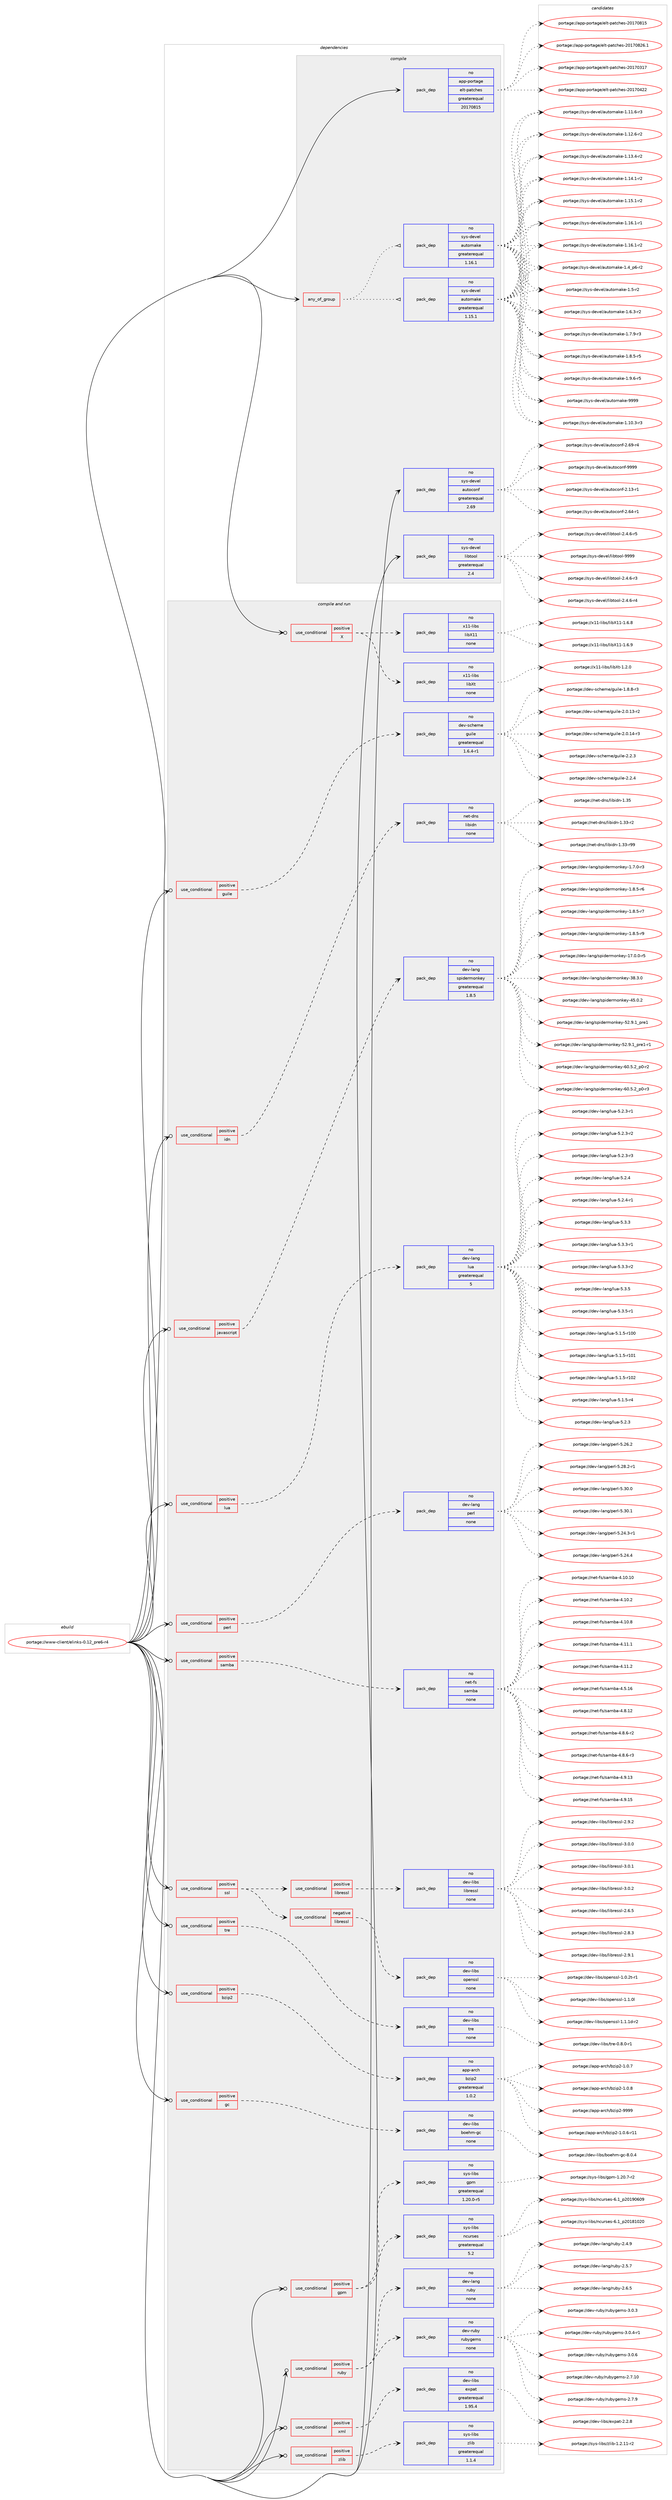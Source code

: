 digraph prolog {

# *************
# Graph options
# *************

newrank=true;
concentrate=true;
compound=true;
graph [rankdir=LR,fontname=Helvetica,fontsize=10,ranksep=1.5];#, ranksep=2.5, nodesep=0.2];
edge  [arrowhead=vee];
node  [fontname=Helvetica,fontsize=10];

# **********
# The ebuild
# **********

subgraph cluster_leftcol {
color=gray;
rank=same;
label=<<i>ebuild</i>>;
id [label="portage://www-client/elinks-0.12_pre6-r4", color=red, width=4, href="../www-client/elinks-0.12_pre6-r4.svg"];
}

# ****************
# The dependencies
# ****************

subgraph cluster_midcol {
color=gray;
label=<<i>dependencies</i>>;
subgraph cluster_compile {
fillcolor="#eeeeee";
style=filled;
label=<<i>compile</i>>;
subgraph any7542 {
dependency440494 [label=<<TABLE BORDER="0" CELLBORDER="1" CELLSPACING="0" CELLPADDING="4"><TR><TD CELLPADDING="10">any_of_group</TD></TR></TABLE>>, shape=none, color=red];subgraph pack326707 {
dependency440495 [label=<<TABLE BORDER="0" CELLBORDER="1" CELLSPACING="0" CELLPADDING="4" WIDTH="220"><TR><TD ROWSPAN="6" CELLPADDING="30">pack_dep</TD></TR><TR><TD WIDTH="110">no</TD></TR><TR><TD>sys-devel</TD></TR><TR><TD>automake</TD></TR><TR><TD>greaterequal</TD></TR><TR><TD>1.16.1</TD></TR></TABLE>>, shape=none, color=blue];
}
dependency440494:e -> dependency440495:w [weight=20,style="dotted",arrowhead="oinv"];
subgraph pack326708 {
dependency440496 [label=<<TABLE BORDER="0" CELLBORDER="1" CELLSPACING="0" CELLPADDING="4" WIDTH="220"><TR><TD ROWSPAN="6" CELLPADDING="30">pack_dep</TD></TR><TR><TD WIDTH="110">no</TD></TR><TR><TD>sys-devel</TD></TR><TR><TD>automake</TD></TR><TR><TD>greaterequal</TD></TR><TR><TD>1.15.1</TD></TR></TABLE>>, shape=none, color=blue];
}
dependency440494:e -> dependency440496:w [weight=20,style="dotted",arrowhead="oinv"];
}
id:e -> dependency440494:w [weight=20,style="solid",arrowhead="vee"];
subgraph pack326709 {
dependency440497 [label=<<TABLE BORDER="0" CELLBORDER="1" CELLSPACING="0" CELLPADDING="4" WIDTH="220"><TR><TD ROWSPAN="6" CELLPADDING="30">pack_dep</TD></TR><TR><TD WIDTH="110">no</TD></TR><TR><TD>app-portage</TD></TR><TR><TD>elt-patches</TD></TR><TR><TD>greaterequal</TD></TR><TR><TD>20170815</TD></TR></TABLE>>, shape=none, color=blue];
}
id:e -> dependency440497:w [weight=20,style="solid",arrowhead="vee"];
subgraph pack326710 {
dependency440498 [label=<<TABLE BORDER="0" CELLBORDER="1" CELLSPACING="0" CELLPADDING="4" WIDTH="220"><TR><TD ROWSPAN="6" CELLPADDING="30">pack_dep</TD></TR><TR><TD WIDTH="110">no</TD></TR><TR><TD>sys-devel</TD></TR><TR><TD>autoconf</TD></TR><TR><TD>greaterequal</TD></TR><TR><TD>2.69</TD></TR></TABLE>>, shape=none, color=blue];
}
id:e -> dependency440498:w [weight=20,style="solid",arrowhead="vee"];
subgraph pack326711 {
dependency440499 [label=<<TABLE BORDER="0" CELLBORDER="1" CELLSPACING="0" CELLPADDING="4" WIDTH="220"><TR><TD ROWSPAN="6" CELLPADDING="30">pack_dep</TD></TR><TR><TD WIDTH="110">no</TD></TR><TR><TD>sys-devel</TD></TR><TR><TD>libtool</TD></TR><TR><TD>greaterequal</TD></TR><TR><TD>2.4</TD></TR></TABLE>>, shape=none, color=blue];
}
id:e -> dependency440499:w [weight=20,style="solid",arrowhead="vee"];
}
subgraph cluster_compileandrun {
fillcolor="#eeeeee";
style=filled;
label=<<i>compile and run</i>>;
subgraph cond105979 {
dependency440500 [label=<<TABLE BORDER="0" CELLBORDER="1" CELLSPACING="0" CELLPADDING="4"><TR><TD ROWSPAN="3" CELLPADDING="10">use_conditional</TD></TR><TR><TD>positive</TD></TR><TR><TD>X</TD></TR></TABLE>>, shape=none, color=red];
subgraph pack326712 {
dependency440501 [label=<<TABLE BORDER="0" CELLBORDER="1" CELLSPACING="0" CELLPADDING="4" WIDTH="220"><TR><TD ROWSPAN="6" CELLPADDING="30">pack_dep</TD></TR><TR><TD WIDTH="110">no</TD></TR><TR><TD>x11-libs</TD></TR><TR><TD>libX11</TD></TR><TR><TD>none</TD></TR><TR><TD></TD></TR></TABLE>>, shape=none, color=blue];
}
dependency440500:e -> dependency440501:w [weight=20,style="dashed",arrowhead="vee"];
subgraph pack326713 {
dependency440502 [label=<<TABLE BORDER="0" CELLBORDER="1" CELLSPACING="0" CELLPADDING="4" WIDTH="220"><TR><TD ROWSPAN="6" CELLPADDING="30">pack_dep</TD></TR><TR><TD WIDTH="110">no</TD></TR><TR><TD>x11-libs</TD></TR><TR><TD>libXt</TD></TR><TR><TD>none</TD></TR><TR><TD></TD></TR></TABLE>>, shape=none, color=blue];
}
dependency440500:e -> dependency440502:w [weight=20,style="dashed",arrowhead="vee"];
}
id:e -> dependency440500:w [weight=20,style="solid",arrowhead="odotvee"];
subgraph cond105980 {
dependency440503 [label=<<TABLE BORDER="0" CELLBORDER="1" CELLSPACING="0" CELLPADDING="4"><TR><TD ROWSPAN="3" CELLPADDING="10">use_conditional</TD></TR><TR><TD>positive</TD></TR><TR><TD>bzip2</TD></TR></TABLE>>, shape=none, color=red];
subgraph pack326714 {
dependency440504 [label=<<TABLE BORDER="0" CELLBORDER="1" CELLSPACING="0" CELLPADDING="4" WIDTH="220"><TR><TD ROWSPAN="6" CELLPADDING="30">pack_dep</TD></TR><TR><TD WIDTH="110">no</TD></TR><TR><TD>app-arch</TD></TR><TR><TD>bzip2</TD></TR><TR><TD>greaterequal</TD></TR><TR><TD>1.0.2</TD></TR></TABLE>>, shape=none, color=blue];
}
dependency440503:e -> dependency440504:w [weight=20,style="dashed",arrowhead="vee"];
}
id:e -> dependency440503:w [weight=20,style="solid",arrowhead="odotvee"];
subgraph cond105981 {
dependency440505 [label=<<TABLE BORDER="0" CELLBORDER="1" CELLSPACING="0" CELLPADDING="4"><TR><TD ROWSPAN="3" CELLPADDING="10">use_conditional</TD></TR><TR><TD>positive</TD></TR><TR><TD>gc</TD></TR></TABLE>>, shape=none, color=red];
subgraph pack326715 {
dependency440506 [label=<<TABLE BORDER="0" CELLBORDER="1" CELLSPACING="0" CELLPADDING="4" WIDTH="220"><TR><TD ROWSPAN="6" CELLPADDING="30">pack_dep</TD></TR><TR><TD WIDTH="110">no</TD></TR><TR><TD>dev-libs</TD></TR><TR><TD>boehm-gc</TD></TR><TR><TD>none</TD></TR><TR><TD></TD></TR></TABLE>>, shape=none, color=blue];
}
dependency440505:e -> dependency440506:w [weight=20,style="dashed",arrowhead="vee"];
}
id:e -> dependency440505:w [weight=20,style="solid",arrowhead="odotvee"];
subgraph cond105982 {
dependency440507 [label=<<TABLE BORDER="0" CELLBORDER="1" CELLSPACING="0" CELLPADDING="4"><TR><TD ROWSPAN="3" CELLPADDING="10">use_conditional</TD></TR><TR><TD>positive</TD></TR><TR><TD>gpm</TD></TR></TABLE>>, shape=none, color=red];
subgraph pack326716 {
dependency440508 [label=<<TABLE BORDER="0" CELLBORDER="1" CELLSPACING="0" CELLPADDING="4" WIDTH="220"><TR><TD ROWSPAN="6" CELLPADDING="30">pack_dep</TD></TR><TR><TD WIDTH="110">no</TD></TR><TR><TD>sys-libs</TD></TR><TR><TD>ncurses</TD></TR><TR><TD>greaterequal</TD></TR><TR><TD>5.2</TD></TR></TABLE>>, shape=none, color=blue];
}
dependency440507:e -> dependency440508:w [weight=20,style="dashed",arrowhead="vee"];
subgraph pack326717 {
dependency440509 [label=<<TABLE BORDER="0" CELLBORDER="1" CELLSPACING="0" CELLPADDING="4" WIDTH="220"><TR><TD ROWSPAN="6" CELLPADDING="30">pack_dep</TD></TR><TR><TD WIDTH="110">no</TD></TR><TR><TD>sys-libs</TD></TR><TR><TD>gpm</TD></TR><TR><TD>greaterequal</TD></TR><TR><TD>1.20.0-r5</TD></TR></TABLE>>, shape=none, color=blue];
}
dependency440507:e -> dependency440509:w [weight=20,style="dashed",arrowhead="vee"];
}
id:e -> dependency440507:w [weight=20,style="solid",arrowhead="odotvee"];
subgraph cond105983 {
dependency440510 [label=<<TABLE BORDER="0" CELLBORDER="1" CELLSPACING="0" CELLPADDING="4"><TR><TD ROWSPAN="3" CELLPADDING="10">use_conditional</TD></TR><TR><TD>positive</TD></TR><TR><TD>guile</TD></TR></TABLE>>, shape=none, color=red];
subgraph pack326718 {
dependency440511 [label=<<TABLE BORDER="0" CELLBORDER="1" CELLSPACING="0" CELLPADDING="4" WIDTH="220"><TR><TD ROWSPAN="6" CELLPADDING="30">pack_dep</TD></TR><TR><TD WIDTH="110">no</TD></TR><TR><TD>dev-scheme</TD></TR><TR><TD>guile</TD></TR><TR><TD>greaterequal</TD></TR><TR><TD>1.6.4-r1</TD></TR></TABLE>>, shape=none, color=blue];
}
dependency440510:e -> dependency440511:w [weight=20,style="dashed",arrowhead="vee"];
}
id:e -> dependency440510:w [weight=20,style="solid",arrowhead="odotvee"];
subgraph cond105984 {
dependency440512 [label=<<TABLE BORDER="0" CELLBORDER="1" CELLSPACING="0" CELLPADDING="4"><TR><TD ROWSPAN="3" CELLPADDING="10">use_conditional</TD></TR><TR><TD>positive</TD></TR><TR><TD>idn</TD></TR></TABLE>>, shape=none, color=red];
subgraph pack326719 {
dependency440513 [label=<<TABLE BORDER="0" CELLBORDER="1" CELLSPACING="0" CELLPADDING="4" WIDTH="220"><TR><TD ROWSPAN="6" CELLPADDING="30">pack_dep</TD></TR><TR><TD WIDTH="110">no</TD></TR><TR><TD>net-dns</TD></TR><TR><TD>libidn</TD></TR><TR><TD>none</TD></TR><TR><TD></TD></TR></TABLE>>, shape=none, color=blue];
}
dependency440512:e -> dependency440513:w [weight=20,style="dashed",arrowhead="vee"];
}
id:e -> dependency440512:w [weight=20,style="solid",arrowhead="odotvee"];
subgraph cond105985 {
dependency440514 [label=<<TABLE BORDER="0" CELLBORDER="1" CELLSPACING="0" CELLPADDING="4"><TR><TD ROWSPAN="3" CELLPADDING="10">use_conditional</TD></TR><TR><TD>positive</TD></TR><TR><TD>javascript</TD></TR></TABLE>>, shape=none, color=red];
subgraph pack326720 {
dependency440515 [label=<<TABLE BORDER="0" CELLBORDER="1" CELLSPACING="0" CELLPADDING="4" WIDTH="220"><TR><TD ROWSPAN="6" CELLPADDING="30">pack_dep</TD></TR><TR><TD WIDTH="110">no</TD></TR><TR><TD>dev-lang</TD></TR><TR><TD>spidermonkey</TD></TR><TR><TD>greaterequal</TD></TR><TR><TD>1.8.5</TD></TR></TABLE>>, shape=none, color=blue];
}
dependency440514:e -> dependency440515:w [weight=20,style="dashed",arrowhead="vee"];
}
id:e -> dependency440514:w [weight=20,style="solid",arrowhead="odotvee"];
subgraph cond105986 {
dependency440516 [label=<<TABLE BORDER="0" CELLBORDER="1" CELLSPACING="0" CELLPADDING="4"><TR><TD ROWSPAN="3" CELLPADDING="10">use_conditional</TD></TR><TR><TD>positive</TD></TR><TR><TD>lua</TD></TR></TABLE>>, shape=none, color=red];
subgraph pack326721 {
dependency440517 [label=<<TABLE BORDER="0" CELLBORDER="1" CELLSPACING="0" CELLPADDING="4" WIDTH="220"><TR><TD ROWSPAN="6" CELLPADDING="30">pack_dep</TD></TR><TR><TD WIDTH="110">no</TD></TR><TR><TD>dev-lang</TD></TR><TR><TD>lua</TD></TR><TR><TD>greaterequal</TD></TR><TR><TD>5</TD></TR></TABLE>>, shape=none, color=blue];
}
dependency440516:e -> dependency440517:w [weight=20,style="dashed",arrowhead="vee"];
}
id:e -> dependency440516:w [weight=20,style="solid",arrowhead="odotvee"];
subgraph cond105987 {
dependency440518 [label=<<TABLE BORDER="0" CELLBORDER="1" CELLSPACING="0" CELLPADDING="4"><TR><TD ROWSPAN="3" CELLPADDING="10">use_conditional</TD></TR><TR><TD>positive</TD></TR><TR><TD>perl</TD></TR></TABLE>>, shape=none, color=red];
subgraph pack326722 {
dependency440519 [label=<<TABLE BORDER="0" CELLBORDER="1" CELLSPACING="0" CELLPADDING="4" WIDTH="220"><TR><TD ROWSPAN="6" CELLPADDING="30">pack_dep</TD></TR><TR><TD WIDTH="110">no</TD></TR><TR><TD>dev-lang</TD></TR><TR><TD>perl</TD></TR><TR><TD>none</TD></TR><TR><TD></TD></TR></TABLE>>, shape=none, color=blue];
}
dependency440518:e -> dependency440519:w [weight=20,style="dashed",arrowhead="vee"];
}
id:e -> dependency440518:w [weight=20,style="solid",arrowhead="odotvee"];
subgraph cond105988 {
dependency440520 [label=<<TABLE BORDER="0" CELLBORDER="1" CELLSPACING="0" CELLPADDING="4"><TR><TD ROWSPAN="3" CELLPADDING="10">use_conditional</TD></TR><TR><TD>positive</TD></TR><TR><TD>ruby</TD></TR></TABLE>>, shape=none, color=red];
subgraph pack326723 {
dependency440521 [label=<<TABLE BORDER="0" CELLBORDER="1" CELLSPACING="0" CELLPADDING="4" WIDTH="220"><TR><TD ROWSPAN="6" CELLPADDING="30">pack_dep</TD></TR><TR><TD WIDTH="110">no</TD></TR><TR><TD>dev-lang</TD></TR><TR><TD>ruby</TD></TR><TR><TD>none</TD></TR><TR><TD></TD></TR></TABLE>>, shape=none, color=blue];
}
dependency440520:e -> dependency440521:w [weight=20,style="dashed",arrowhead="vee"];
subgraph pack326724 {
dependency440522 [label=<<TABLE BORDER="0" CELLBORDER="1" CELLSPACING="0" CELLPADDING="4" WIDTH="220"><TR><TD ROWSPAN="6" CELLPADDING="30">pack_dep</TD></TR><TR><TD WIDTH="110">no</TD></TR><TR><TD>dev-ruby</TD></TR><TR><TD>rubygems</TD></TR><TR><TD>none</TD></TR><TR><TD></TD></TR></TABLE>>, shape=none, color=blue];
}
dependency440520:e -> dependency440522:w [weight=20,style="dashed",arrowhead="vee"];
}
id:e -> dependency440520:w [weight=20,style="solid",arrowhead="odotvee"];
subgraph cond105989 {
dependency440523 [label=<<TABLE BORDER="0" CELLBORDER="1" CELLSPACING="0" CELLPADDING="4"><TR><TD ROWSPAN="3" CELLPADDING="10">use_conditional</TD></TR><TR><TD>positive</TD></TR><TR><TD>samba</TD></TR></TABLE>>, shape=none, color=red];
subgraph pack326725 {
dependency440524 [label=<<TABLE BORDER="0" CELLBORDER="1" CELLSPACING="0" CELLPADDING="4" WIDTH="220"><TR><TD ROWSPAN="6" CELLPADDING="30">pack_dep</TD></TR><TR><TD WIDTH="110">no</TD></TR><TR><TD>net-fs</TD></TR><TR><TD>samba</TD></TR><TR><TD>none</TD></TR><TR><TD></TD></TR></TABLE>>, shape=none, color=blue];
}
dependency440523:e -> dependency440524:w [weight=20,style="dashed",arrowhead="vee"];
}
id:e -> dependency440523:w [weight=20,style="solid",arrowhead="odotvee"];
subgraph cond105990 {
dependency440525 [label=<<TABLE BORDER="0" CELLBORDER="1" CELLSPACING="0" CELLPADDING="4"><TR><TD ROWSPAN="3" CELLPADDING="10">use_conditional</TD></TR><TR><TD>positive</TD></TR><TR><TD>ssl</TD></TR></TABLE>>, shape=none, color=red];
subgraph cond105991 {
dependency440526 [label=<<TABLE BORDER="0" CELLBORDER="1" CELLSPACING="0" CELLPADDING="4"><TR><TD ROWSPAN="3" CELLPADDING="10">use_conditional</TD></TR><TR><TD>negative</TD></TR><TR><TD>libressl</TD></TR></TABLE>>, shape=none, color=red];
subgraph pack326726 {
dependency440527 [label=<<TABLE BORDER="0" CELLBORDER="1" CELLSPACING="0" CELLPADDING="4" WIDTH="220"><TR><TD ROWSPAN="6" CELLPADDING="30">pack_dep</TD></TR><TR><TD WIDTH="110">no</TD></TR><TR><TD>dev-libs</TD></TR><TR><TD>openssl</TD></TR><TR><TD>none</TD></TR><TR><TD></TD></TR></TABLE>>, shape=none, color=blue];
}
dependency440526:e -> dependency440527:w [weight=20,style="dashed",arrowhead="vee"];
}
dependency440525:e -> dependency440526:w [weight=20,style="dashed",arrowhead="vee"];
subgraph cond105992 {
dependency440528 [label=<<TABLE BORDER="0" CELLBORDER="1" CELLSPACING="0" CELLPADDING="4"><TR><TD ROWSPAN="3" CELLPADDING="10">use_conditional</TD></TR><TR><TD>positive</TD></TR><TR><TD>libressl</TD></TR></TABLE>>, shape=none, color=red];
subgraph pack326727 {
dependency440529 [label=<<TABLE BORDER="0" CELLBORDER="1" CELLSPACING="0" CELLPADDING="4" WIDTH="220"><TR><TD ROWSPAN="6" CELLPADDING="30">pack_dep</TD></TR><TR><TD WIDTH="110">no</TD></TR><TR><TD>dev-libs</TD></TR><TR><TD>libressl</TD></TR><TR><TD>none</TD></TR><TR><TD></TD></TR></TABLE>>, shape=none, color=blue];
}
dependency440528:e -> dependency440529:w [weight=20,style="dashed",arrowhead="vee"];
}
dependency440525:e -> dependency440528:w [weight=20,style="dashed",arrowhead="vee"];
}
id:e -> dependency440525:w [weight=20,style="solid",arrowhead="odotvee"];
subgraph cond105993 {
dependency440530 [label=<<TABLE BORDER="0" CELLBORDER="1" CELLSPACING="0" CELLPADDING="4"><TR><TD ROWSPAN="3" CELLPADDING="10">use_conditional</TD></TR><TR><TD>positive</TD></TR><TR><TD>tre</TD></TR></TABLE>>, shape=none, color=red];
subgraph pack326728 {
dependency440531 [label=<<TABLE BORDER="0" CELLBORDER="1" CELLSPACING="0" CELLPADDING="4" WIDTH="220"><TR><TD ROWSPAN="6" CELLPADDING="30">pack_dep</TD></TR><TR><TD WIDTH="110">no</TD></TR><TR><TD>dev-libs</TD></TR><TR><TD>tre</TD></TR><TR><TD>none</TD></TR><TR><TD></TD></TR></TABLE>>, shape=none, color=blue];
}
dependency440530:e -> dependency440531:w [weight=20,style="dashed",arrowhead="vee"];
}
id:e -> dependency440530:w [weight=20,style="solid",arrowhead="odotvee"];
subgraph cond105994 {
dependency440532 [label=<<TABLE BORDER="0" CELLBORDER="1" CELLSPACING="0" CELLPADDING="4"><TR><TD ROWSPAN="3" CELLPADDING="10">use_conditional</TD></TR><TR><TD>positive</TD></TR><TR><TD>xml</TD></TR></TABLE>>, shape=none, color=red];
subgraph pack326729 {
dependency440533 [label=<<TABLE BORDER="0" CELLBORDER="1" CELLSPACING="0" CELLPADDING="4" WIDTH="220"><TR><TD ROWSPAN="6" CELLPADDING="30">pack_dep</TD></TR><TR><TD WIDTH="110">no</TD></TR><TR><TD>dev-libs</TD></TR><TR><TD>expat</TD></TR><TR><TD>greaterequal</TD></TR><TR><TD>1.95.4</TD></TR></TABLE>>, shape=none, color=blue];
}
dependency440532:e -> dependency440533:w [weight=20,style="dashed",arrowhead="vee"];
}
id:e -> dependency440532:w [weight=20,style="solid",arrowhead="odotvee"];
subgraph cond105995 {
dependency440534 [label=<<TABLE BORDER="0" CELLBORDER="1" CELLSPACING="0" CELLPADDING="4"><TR><TD ROWSPAN="3" CELLPADDING="10">use_conditional</TD></TR><TR><TD>positive</TD></TR><TR><TD>zlib</TD></TR></TABLE>>, shape=none, color=red];
subgraph pack326730 {
dependency440535 [label=<<TABLE BORDER="0" CELLBORDER="1" CELLSPACING="0" CELLPADDING="4" WIDTH="220"><TR><TD ROWSPAN="6" CELLPADDING="30">pack_dep</TD></TR><TR><TD WIDTH="110">no</TD></TR><TR><TD>sys-libs</TD></TR><TR><TD>zlib</TD></TR><TR><TD>greaterequal</TD></TR><TR><TD>1.1.4</TD></TR></TABLE>>, shape=none, color=blue];
}
dependency440534:e -> dependency440535:w [weight=20,style="dashed",arrowhead="vee"];
}
id:e -> dependency440534:w [weight=20,style="solid",arrowhead="odotvee"];
}
subgraph cluster_run {
fillcolor="#eeeeee";
style=filled;
label=<<i>run</i>>;
}
}

# **************
# The candidates
# **************

subgraph cluster_choices {
rank=same;
color=gray;
label=<<i>candidates</i>>;

subgraph choice326707 {
color=black;
nodesep=1;
choiceportage11512111545100101118101108479711711611110997107101454946494846514511451 [label="portage://sys-devel/automake-1.10.3-r3", color=red, width=4,href="../sys-devel/automake-1.10.3-r3.svg"];
choiceportage11512111545100101118101108479711711611110997107101454946494946544511451 [label="portage://sys-devel/automake-1.11.6-r3", color=red, width=4,href="../sys-devel/automake-1.11.6-r3.svg"];
choiceportage11512111545100101118101108479711711611110997107101454946495046544511450 [label="portage://sys-devel/automake-1.12.6-r2", color=red, width=4,href="../sys-devel/automake-1.12.6-r2.svg"];
choiceportage11512111545100101118101108479711711611110997107101454946495146524511450 [label="portage://sys-devel/automake-1.13.4-r2", color=red, width=4,href="../sys-devel/automake-1.13.4-r2.svg"];
choiceportage11512111545100101118101108479711711611110997107101454946495246494511450 [label="portage://sys-devel/automake-1.14.1-r2", color=red, width=4,href="../sys-devel/automake-1.14.1-r2.svg"];
choiceportage11512111545100101118101108479711711611110997107101454946495346494511450 [label="portage://sys-devel/automake-1.15.1-r2", color=red, width=4,href="../sys-devel/automake-1.15.1-r2.svg"];
choiceportage11512111545100101118101108479711711611110997107101454946495446494511449 [label="portage://sys-devel/automake-1.16.1-r1", color=red, width=4,href="../sys-devel/automake-1.16.1-r1.svg"];
choiceportage11512111545100101118101108479711711611110997107101454946495446494511450 [label="portage://sys-devel/automake-1.16.1-r2", color=red, width=4,href="../sys-devel/automake-1.16.1-r2.svg"];
choiceportage115121115451001011181011084797117116111109971071014549465295112544511450 [label="portage://sys-devel/automake-1.4_p6-r2", color=red, width=4,href="../sys-devel/automake-1.4_p6-r2.svg"];
choiceportage11512111545100101118101108479711711611110997107101454946534511450 [label="portage://sys-devel/automake-1.5-r2", color=red, width=4,href="../sys-devel/automake-1.5-r2.svg"];
choiceportage115121115451001011181011084797117116111109971071014549465446514511450 [label="portage://sys-devel/automake-1.6.3-r2", color=red, width=4,href="../sys-devel/automake-1.6.3-r2.svg"];
choiceportage115121115451001011181011084797117116111109971071014549465546574511451 [label="portage://sys-devel/automake-1.7.9-r3", color=red, width=4,href="../sys-devel/automake-1.7.9-r3.svg"];
choiceportage115121115451001011181011084797117116111109971071014549465646534511453 [label="portage://sys-devel/automake-1.8.5-r5", color=red, width=4,href="../sys-devel/automake-1.8.5-r5.svg"];
choiceportage115121115451001011181011084797117116111109971071014549465746544511453 [label="portage://sys-devel/automake-1.9.6-r5", color=red, width=4,href="../sys-devel/automake-1.9.6-r5.svg"];
choiceportage115121115451001011181011084797117116111109971071014557575757 [label="portage://sys-devel/automake-9999", color=red, width=4,href="../sys-devel/automake-9999.svg"];
dependency440495:e -> choiceportage11512111545100101118101108479711711611110997107101454946494846514511451:w [style=dotted,weight="100"];
dependency440495:e -> choiceportage11512111545100101118101108479711711611110997107101454946494946544511451:w [style=dotted,weight="100"];
dependency440495:e -> choiceportage11512111545100101118101108479711711611110997107101454946495046544511450:w [style=dotted,weight="100"];
dependency440495:e -> choiceportage11512111545100101118101108479711711611110997107101454946495146524511450:w [style=dotted,weight="100"];
dependency440495:e -> choiceportage11512111545100101118101108479711711611110997107101454946495246494511450:w [style=dotted,weight="100"];
dependency440495:e -> choiceportage11512111545100101118101108479711711611110997107101454946495346494511450:w [style=dotted,weight="100"];
dependency440495:e -> choiceportage11512111545100101118101108479711711611110997107101454946495446494511449:w [style=dotted,weight="100"];
dependency440495:e -> choiceportage11512111545100101118101108479711711611110997107101454946495446494511450:w [style=dotted,weight="100"];
dependency440495:e -> choiceportage115121115451001011181011084797117116111109971071014549465295112544511450:w [style=dotted,weight="100"];
dependency440495:e -> choiceportage11512111545100101118101108479711711611110997107101454946534511450:w [style=dotted,weight="100"];
dependency440495:e -> choiceportage115121115451001011181011084797117116111109971071014549465446514511450:w [style=dotted,weight="100"];
dependency440495:e -> choiceportage115121115451001011181011084797117116111109971071014549465546574511451:w [style=dotted,weight="100"];
dependency440495:e -> choiceportage115121115451001011181011084797117116111109971071014549465646534511453:w [style=dotted,weight="100"];
dependency440495:e -> choiceportage115121115451001011181011084797117116111109971071014549465746544511453:w [style=dotted,weight="100"];
dependency440495:e -> choiceportage115121115451001011181011084797117116111109971071014557575757:w [style=dotted,weight="100"];
}
subgraph choice326708 {
color=black;
nodesep=1;
choiceportage11512111545100101118101108479711711611110997107101454946494846514511451 [label="portage://sys-devel/automake-1.10.3-r3", color=red, width=4,href="../sys-devel/automake-1.10.3-r3.svg"];
choiceportage11512111545100101118101108479711711611110997107101454946494946544511451 [label="portage://sys-devel/automake-1.11.6-r3", color=red, width=4,href="../sys-devel/automake-1.11.6-r3.svg"];
choiceportage11512111545100101118101108479711711611110997107101454946495046544511450 [label="portage://sys-devel/automake-1.12.6-r2", color=red, width=4,href="../sys-devel/automake-1.12.6-r2.svg"];
choiceportage11512111545100101118101108479711711611110997107101454946495146524511450 [label="portage://sys-devel/automake-1.13.4-r2", color=red, width=4,href="../sys-devel/automake-1.13.4-r2.svg"];
choiceportage11512111545100101118101108479711711611110997107101454946495246494511450 [label="portage://sys-devel/automake-1.14.1-r2", color=red, width=4,href="../sys-devel/automake-1.14.1-r2.svg"];
choiceportage11512111545100101118101108479711711611110997107101454946495346494511450 [label="portage://sys-devel/automake-1.15.1-r2", color=red, width=4,href="../sys-devel/automake-1.15.1-r2.svg"];
choiceportage11512111545100101118101108479711711611110997107101454946495446494511449 [label="portage://sys-devel/automake-1.16.1-r1", color=red, width=4,href="../sys-devel/automake-1.16.1-r1.svg"];
choiceportage11512111545100101118101108479711711611110997107101454946495446494511450 [label="portage://sys-devel/automake-1.16.1-r2", color=red, width=4,href="../sys-devel/automake-1.16.1-r2.svg"];
choiceportage115121115451001011181011084797117116111109971071014549465295112544511450 [label="portage://sys-devel/automake-1.4_p6-r2", color=red, width=4,href="../sys-devel/automake-1.4_p6-r2.svg"];
choiceportage11512111545100101118101108479711711611110997107101454946534511450 [label="portage://sys-devel/automake-1.5-r2", color=red, width=4,href="../sys-devel/automake-1.5-r2.svg"];
choiceportage115121115451001011181011084797117116111109971071014549465446514511450 [label="portage://sys-devel/automake-1.6.3-r2", color=red, width=4,href="../sys-devel/automake-1.6.3-r2.svg"];
choiceportage115121115451001011181011084797117116111109971071014549465546574511451 [label="portage://sys-devel/automake-1.7.9-r3", color=red, width=4,href="../sys-devel/automake-1.7.9-r3.svg"];
choiceportage115121115451001011181011084797117116111109971071014549465646534511453 [label="portage://sys-devel/automake-1.8.5-r5", color=red, width=4,href="../sys-devel/automake-1.8.5-r5.svg"];
choiceportage115121115451001011181011084797117116111109971071014549465746544511453 [label="portage://sys-devel/automake-1.9.6-r5", color=red, width=4,href="../sys-devel/automake-1.9.6-r5.svg"];
choiceportage115121115451001011181011084797117116111109971071014557575757 [label="portage://sys-devel/automake-9999", color=red, width=4,href="../sys-devel/automake-9999.svg"];
dependency440496:e -> choiceportage11512111545100101118101108479711711611110997107101454946494846514511451:w [style=dotted,weight="100"];
dependency440496:e -> choiceportage11512111545100101118101108479711711611110997107101454946494946544511451:w [style=dotted,weight="100"];
dependency440496:e -> choiceportage11512111545100101118101108479711711611110997107101454946495046544511450:w [style=dotted,weight="100"];
dependency440496:e -> choiceportage11512111545100101118101108479711711611110997107101454946495146524511450:w [style=dotted,weight="100"];
dependency440496:e -> choiceportage11512111545100101118101108479711711611110997107101454946495246494511450:w [style=dotted,weight="100"];
dependency440496:e -> choiceportage11512111545100101118101108479711711611110997107101454946495346494511450:w [style=dotted,weight="100"];
dependency440496:e -> choiceportage11512111545100101118101108479711711611110997107101454946495446494511449:w [style=dotted,weight="100"];
dependency440496:e -> choiceportage11512111545100101118101108479711711611110997107101454946495446494511450:w [style=dotted,weight="100"];
dependency440496:e -> choiceportage115121115451001011181011084797117116111109971071014549465295112544511450:w [style=dotted,weight="100"];
dependency440496:e -> choiceportage11512111545100101118101108479711711611110997107101454946534511450:w [style=dotted,weight="100"];
dependency440496:e -> choiceportage115121115451001011181011084797117116111109971071014549465446514511450:w [style=dotted,weight="100"];
dependency440496:e -> choiceportage115121115451001011181011084797117116111109971071014549465546574511451:w [style=dotted,weight="100"];
dependency440496:e -> choiceportage115121115451001011181011084797117116111109971071014549465646534511453:w [style=dotted,weight="100"];
dependency440496:e -> choiceportage115121115451001011181011084797117116111109971071014549465746544511453:w [style=dotted,weight="100"];
dependency440496:e -> choiceportage115121115451001011181011084797117116111109971071014557575757:w [style=dotted,weight="100"];
}
subgraph choice326709 {
color=black;
nodesep=1;
choiceportage97112112451121111141169710310147101108116451129711699104101115455048495548514955 [label="portage://app-portage/elt-patches-20170317", color=red, width=4,href="../app-portage/elt-patches-20170317.svg"];
choiceportage97112112451121111141169710310147101108116451129711699104101115455048495548525050 [label="portage://app-portage/elt-patches-20170422", color=red, width=4,href="../app-portage/elt-patches-20170422.svg"];
choiceportage97112112451121111141169710310147101108116451129711699104101115455048495548564953 [label="portage://app-portage/elt-patches-20170815", color=red, width=4,href="../app-portage/elt-patches-20170815.svg"];
choiceportage971121124511211111411697103101471011081164511297116991041011154550484955485650544649 [label="portage://app-portage/elt-patches-20170826.1", color=red, width=4,href="../app-portage/elt-patches-20170826.1.svg"];
dependency440497:e -> choiceportage97112112451121111141169710310147101108116451129711699104101115455048495548514955:w [style=dotted,weight="100"];
dependency440497:e -> choiceportage97112112451121111141169710310147101108116451129711699104101115455048495548525050:w [style=dotted,weight="100"];
dependency440497:e -> choiceportage97112112451121111141169710310147101108116451129711699104101115455048495548564953:w [style=dotted,weight="100"];
dependency440497:e -> choiceportage971121124511211111411697103101471011081164511297116991041011154550484955485650544649:w [style=dotted,weight="100"];
}
subgraph choice326710 {
color=black;
nodesep=1;
choiceportage1151211154510010111810110847971171161119911111010245504649514511449 [label="portage://sys-devel/autoconf-2.13-r1", color=red, width=4,href="../sys-devel/autoconf-2.13-r1.svg"];
choiceportage1151211154510010111810110847971171161119911111010245504654524511449 [label="portage://sys-devel/autoconf-2.64-r1", color=red, width=4,href="../sys-devel/autoconf-2.64-r1.svg"];
choiceportage1151211154510010111810110847971171161119911111010245504654574511452 [label="portage://sys-devel/autoconf-2.69-r4", color=red, width=4,href="../sys-devel/autoconf-2.69-r4.svg"];
choiceportage115121115451001011181011084797117116111991111101024557575757 [label="portage://sys-devel/autoconf-9999", color=red, width=4,href="../sys-devel/autoconf-9999.svg"];
dependency440498:e -> choiceportage1151211154510010111810110847971171161119911111010245504649514511449:w [style=dotted,weight="100"];
dependency440498:e -> choiceportage1151211154510010111810110847971171161119911111010245504654524511449:w [style=dotted,weight="100"];
dependency440498:e -> choiceportage1151211154510010111810110847971171161119911111010245504654574511452:w [style=dotted,weight="100"];
dependency440498:e -> choiceportage115121115451001011181011084797117116111991111101024557575757:w [style=dotted,weight="100"];
}
subgraph choice326711 {
color=black;
nodesep=1;
choiceportage1151211154510010111810110847108105981161111111084550465246544511451 [label="portage://sys-devel/libtool-2.4.6-r3", color=red, width=4,href="../sys-devel/libtool-2.4.6-r3.svg"];
choiceportage1151211154510010111810110847108105981161111111084550465246544511452 [label="portage://sys-devel/libtool-2.4.6-r4", color=red, width=4,href="../sys-devel/libtool-2.4.6-r4.svg"];
choiceportage1151211154510010111810110847108105981161111111084550465246544511453 [label="portage://sys-devel/libtool-2.4.6-r5", color=red, width=4,href="../sys-devel/libtool-2.4.6-r5.svg"];
choiceportage1151211154510010111810110847108105981161111111084557575757 [label="portage://sys-devel/libtool-9999", color=red, width=4,href="../sys-devel/libtool-9999.svg"];
dependency440499:e -> choiceportage1151211154510010111810110847108105981161111111084550465246544511451:w [style=dotted,weight="100"];
dependency440499:e -> choiceportage1151211154510010111810110847108105981161111111084550465246544511452:w [style=dotted,weight="100"];
dependency440499:e -> choiceportage1151211154510010111810110847108105981161111111084550465246544511453:w [style=dotted,weight="100"];
dependency440499:e -> choiceportage1151211154510010111810110847108105981161111111084557575757:w [style=dotted,weight="100"];
}
subgraph choice326712 {
color=black;
nodesep=1;
choiceportage120494945108105981154710810598884949454946544656 [label="portage://x11-libs/libX11-1.6.8", color=red, width=4,href="../x11-libs/libX11-1.6.8.svg"];
choiceportage120494945108105981154710810598884949454946544657 [label="portage://x11-libs/libX11-1.6.9", color=red, width=4,href="../x11-libs/libX11-1.6.9.svg"];
dependency440501:e -> choiceportage120494945108105981154710810598884949454946544656:w [style=dotted,weight="100"];
dependency440501:e -> choiceportage120494945108105981154710810598884949454946544657:w [style=dotted,weight="100"];
}
subgraph choice326713 {
color=black;
nodesep=1;
choiceportage12049494510810598115471081059888116454946504648 [label="portage://x11-libs/libXt-1.2.0", color=red, width=4,href="../x11-libs/libXt-1.2.0.svg"];
dependency440502:e -> choiceportage12049494510810598115471081059888116454946504648:w [style=dotted,weight="100"];
}
subgraph choice326714 {
color=black;
nodesep=1;
choiceportage97112112459711499104479812210511250454946484654451144949 [label="portage://app-arch/bzip2-1.0.6-r11", color=red, width=4,href="../app-arch/bzip2-1.0.6-r11.svg"];
choiceportage97112112459711499104479812210511250454946484655 [label="portage://app-arch/bzip2-1.0.7", color=red, width=4,href="../app-arch/bzip2-1.0.7.svg"];
choiceportage97112112459711499104479812210511250454946484656 [label="portage://app-arch/bzip2-1.0.8", color=red, width=4,href="../app-arch/bzip2-1.0.8.svg"];
choiceportage971121124597114991044798122105112504557575757 [label="portage://app-arch/bzip2-9999", color=red, width=4,href="../app-arch/bzip2-9999.svg"];
dependency440504:e -> choiceportage97112112459711499104479812210511250454946484654451144949:w [style=dotted,weight="100"];
dependency440504:e -> choiceportage97112112459711499104479812210511250454946484655:w [style=dotted,weight="100"];
dependency440504:e -> choiceportage97112112459711499104479812210511250454946484656:w [style=dotted,weight="100"];
dependency440504:e -> choiceportage971121124597114991044798122105112504557575757:w [style=dotted,weight="100"];
}
subgraph choice326715 {
color=black;
nodesep=1;
choiceportage100101118451081059811547981111011041094510399455646484652 [label="portage://dev-libs/boehm-gc-8.0.4", color=red, width=4,href="../dev-libs/boehm-gc-8.0.4.svg"];
dependency440506:e -> choiceportage100101118451081059811547981111011041094510399455646484652:w [style=dotted,weight="100"];
}
subgraph choice326716 {
color=black;
nodesep=1;
choiceportage1151211154510810598115471109911711411510111545544649951125048495649485048 [label="portage://sys-libs/ncurses-6.1_p20181020", color=red, width=4,href="../sys-libs/ncurses-6.1_p20181020.svg"];
choiceportage1151211154510810598115471109911711411510111545544649951125048495748544857 [label="portage://sys-libs/ncurses-6.1_p20190609", color=red, width=4,href="../sys-libs/ncurses-6.1_p20190609.svg"];
dependency440508:e -> choiceportage1151211154510810598115471109911711411510111545544649951125048495649485048:w [style=dotted,weight="100"];
dependency440508:e -> choiceportage1151211154510810598115471109911711411510111545544649951125048495748544857:w [style=dotted,weight="100"];
}
subgraph choice326717 {
color=black;
nodesep=1;
choiceportage115121115451081059811547103112109454946504846554511450 [label="portage://sys-libs/gpm-1.20.7-r2", color=red, width=4,href="../sys-libs/gpm-1.20.7-r2.svg"];
dependency440509:e -> choiceportage115121115451081059811547103112109454946504846554511450:w [style=dotted,weight="100"];
}
subgraph choice326718 {
color=black;
nodesep=1;
choiceportage1001011184511599104101109101471031171051081014549465646564511451 [label="portage://dev-scheme/guile-1.8.8-r3", color=red, width=4,href="../dev-scheme/guile-1.8.8-r3.svg"];
choiceportage100101118451159910410110910147103117105108101455046484649514511450 [label="portage://dev-scheme/guile-2.0.13-r2", color=red, width=4,href="../dev-scheme/guile-2.0.13-r2.svg"];
choiceportage100101118451159910410110910147103117105108101455046484649524511451 [label="portage://dev-scheme/guile-2.0.14-r3", color=red, width=4,href="../dev-scheme/guile-2.0.14-r3.svg"];
choiceportage100101118451159910410110910147103117105108101455046504651 [label="portage://dev-scheme/guile-2.2.3", color=red, width=4,href="../dev-scheme/guile-2.2.3.svg"];
choiceportage100101118451159910410110910147103117105108101455046504652 [label="portage://dev-scheme/guile-2.2.4", color=red, width=4,href="../dev-scheme/guile-2.2.4.svg"];
dependency440511:e -> choiceportage1001011184511599104101109101471031171051081014549465646564511451:w [style=dotted,weight="100"];
dependency440511:e -> choiceportage100101118451159910410110910147103117105108101455046484649514511450:w [style=dotted,weight="100"];
dependency440511:e -> choiceportage100101118451159910410110910147103117105108101455046484649524511451:w [style=dotted,weight="100"];
dependency440511:e -> choiceportage100101118451159910410110910147103117105108101455046504651:w [style=dotted,weight="100"];
dependency440511:e -> choiceportage100101118451159910410110910147103117105108101455046504652:w [style=dotted,weight="100"];
}
subgraph choice326719 {
color=black;
nodesep=1;
choiceportage11010111645100110115471081059810510011045494651514511450 [label="portage://net-dns/libidn-1.33-r2", color=red, width=4,href="../net-dns/libidn-1.33-r2.svg"];
choiceportage1101011164510011011547108105981051001104549465151451145757 [label="portage://net-dns/libidn-1.33-r99", color=red, width=4,href="../net-dns/libidn-1.33-r99.svg"];
choiceportage1101011164510011011547108105981051001104549465153 [label="portage://net-dns/libidn-1.35", color=red, width=4,href="../net-dns/libidn-1.35.svg"];
dependency440513:e -> choiceportage11010111645100110115471081059810510011045494651514511450:w [style=dotted,weight="100"];
dependency440513:e -> choiceportage1101011164510011011547108105981051001104549465151451145757:w [style=dotted,weight="100"];
dependency440513:e -> choiceportage1101011164510011011547108105981051001104549465153:w [style=dotted,weight="100"];
}
subgraph choice326720 {
color=black;
nodesep=1;
choiceportage1001011184510897110103471151121051001011141091111101071011214549465546484511451 [label="portage://dev-lang/spidermonkey-1.7.0-r3", color=red, width=4,href="../dev-lang/spidermonkey-1.7.0-r3.svg"];
choiceportage1001011184510897110103471151121051001011141091111101071011214549465646534511454 [label="portage://dev-lang/spidermonkey-1.8.5-r6", color=red, width=4,href="../dev-lang/spidermonkey-1.8.5-r6.svg"];
choiceportage1001011184510897110103471151121051001011141091111101071011214549465646534511455 [label="portage://dev-lang/spidermonkey-1.8.5-r7", color=red, width=4,href="../dev-lang/spidermonkey-1.8.5-r7.svg"];
choiceportage1001011184510897110103471151121051001011141091111101071011214549465646534511457 [label="portage://dev-lang/spidermonkey-1.8.5-r9", color=red, width=4,href="../dev-lang/spidermonkey-1.8.5-r9.svg"];
choiceportage100101118451089711010347115112105100101114109111110107101121454955464846484511453 [label="portage://dev-lang/spidermonkey-17.0.0-r5", color=red, width=4,href="../dev-lang/spidermonkey-17.0.0-r5.svg"];
choiceportage10010111845108971101034711511210510010111410911111010710112145515646514648 [label="portage://dev-lang/spidermonkey-38.3.0", color=red, width=4,href="../dev-lang/spidermonkey-38.3.0.svg"];
choiceportage10010111845108971101034711511210510010111410911111010710112145525346484650 [label="portage://dev-lang/spidermonkey-45.0.2", color=red, width=4,href="../dev-lang/spidermonkey-45.0.2.svg"];
choiceportage100101118451089711010347115112105100101114109111110107101121455350465746499511211410149 [label="portage://dev-lang/spidermonkey-52.9.1_pre1", color=red, width=4,href="../dev-lang/spidermonkey-52.9.1_pre1.svg"];
choiceportage1001011184510897110103471151121051001011141091111101071011214553504657464995112114101494511449 [label="portage://dev-lang/spidermonkey-52.9.1_pre1-r1", color=red, width=4,href="../dev-lang/spidermonkey-52.9.1_pre1-r1.svg"];
choiceportage1001011184510897110103471151121051001011141091111101071011214554484653465095112484511450 [label="portage://dev-lang/spidermonkey-60.5.2_p0-r2", color=red, width=4,href="../dev-lang/spidermonkey-60.5.2_p0-r2.svg"];
choiceportage1001011184510897110103471151121051001011141091111101071011214554484653465095112484511451 [label="portage://dev-lang/spidermonkey-60.5.2_p0-r3", color=red, width=4,href="../dev-lang/spidermonkey-60.5.2_p0-r3.svg"];
dependency440515:e -> choiceportage1001011184510897110103471151121051001011141091111101071011214549465546484511451:w [style=dotted,weight="100"];
dependency440515:e -> choiceportage1001011184510897110103471151121051001011141091111101071011214549465646534511454:w [style=dotted,weight="100"];
dependency440515:e -> choiceportage1001011184510897110103471151121051001011141091111101071011214549465646534511455:w [style=dotted,weight="100"];
dependency440515:e -> choiceportage1001011184510897110103471151121051001011141091111101071011214549465646534511457:w [style=dotted,weight="100"];
dependency440515:e -> choiceportage100101118451089711010347115112105100101114109111110107101121454955464846484511453:w [style=dotted,weight="100"];
dependency440515:e -> choiceportage10010111845108971101034711511210510010111410911111010710112145515646514648:w [style=dotted,weight="100"];
dependency440515:e -> choiceportage10010111845108971101034711511210510010111410911111010710112145525346484650:w [style=dotted,weight="100"];
dependency440515:e -> choiceportage100101118451089711010347115112105100101114109111110107101121455350465746499511211410149:w [style=dotted,weight="100"];
dependency440515:e -> choiceportage1001011184510897110103471151121051001011141091111101071011214553504657464995112114101494511449:w [style=dotted,weight="100"];
dependency440515:e -> choiceportage1001011184510897110103471151121051001011141091111101071011214554484653465095112484511450:w [style=dotted,weight="100"];
dependency440515:e -> choiceportage1001011184510897110103471151121051001011141091111101071011214554484653465095112484511451:w [style=dotted,weight="100"];
}
subgraph choice326721 {
color=black;
nodesep=1;
choiceportage1001011184510897110103471081179745534649465345114494848 [label="portage://dev-lang/lua-5.1.5-r100", color=red, width=4,href="../dev-lang/lua-5.1.5-r100.svg"];
choiceportage1001011184510897110103471081179745534649465345114494849 [label="portage://dev-lang/lua-5.1.5-r101", color=red, width=4,href="../dev-lang/lua-5.1.5-r101.svg"];
choiceportage1001011184510897110103471081179745534649465345114494850 [label="portage://dev-lang/lua-5.1.5-r102", color=red, width=4,href="../dev-lang/lua-5.1.5-r102.svg"];
choiceportage100101118451089711010347108117974553464946534511452 [label="portage://dev-lang/lua-5.1.5-r4", color=red, width=4,href="../dev-lang/lua-5.1.5-r4.svg"];
choiceportage10010111845108971101034710811797455346504651 [label="portage://dev-lang/lua-5.2.3", color=red, width=4,href="../dev-lang/lua-5.2.3.svg"];
choiceportage100101118451089711010347108117974553465046514511449 [label="portage://dev-lang/lua-5.2.3-r1", color=red, width=4,href="../dev-lang/lua-5.2.3-r1.svg"];
choiceportage100101118451089711010347108117974553465046514511450 [label="portage://dev-lang/lua-5.2.3-r2", color=red, width=4,href="../dev-lang/lua-5.2.3-r2.svg"];
choiceportage100101118451089711010347108117974553465046514511451 [label="portage://dev-lang/lua-5.2.3-r3", color=red, width=4,href="../dev-lang/lua-5.2.3-r3.svg"];
choiceportage10010111845108971101034710811797455346504652 [label="portage://dev-lang/lua-5.2.4", color=red, width=4,href="../dev-lang/lua-5.2.4.svg"];
choiceportage100101118451089711010347108117974553465046524511449 [label="portage://dev-lang/lua-5.2.4-r1", color=red, width=4,href="../dev-lang/lua-5.2.4-r1.svg"];
choiceportage10010111845108971101034710811797455346514651 [label="portage://dev-lang/lua-5.3.3", color=red, width=4,href="../dev-lang/lua-5.3.3.svg"];
choiceportage100101118451089711010347108117974553465146514511449 [label="portage://dev-lang/lua-5.3.3-r1", color=red, width=4,href="../dev-lang/lua-5.3.3-r1.svg"];
choiceportage100101118451089711010347108117974553465146514511450 [label="portage://dev-lang/lua-5.3.3-r2", color=red, width=4,href="../dev-lang/lua-5.3.3-r2.svg"];
choiceportage10010111845108971101034710811797455346514653 [label="portage://dev-lang/lua-5.3.5", color=red, width=4,href="../dev-lang/lua-5.3.5.svg"];
choiceportage100101118451089711010347108117974553465146534511449 [label="portage://dev-lang/lua-5.3.5-r1", color=red, width=4,href="../dev-lang/lua-5.3.5-r1.svg"];
dependency440517:e -> choiceportage1001011184510897110103471081179745534649465345114494848:w [style=dotted,weight="100"];
dependency440517:e -> choiceportage1001011184510897110103471081179745534649465345114494849:w [style=dotted,weight="100"];
dependency440517:e -> choiceportage1001011184510897110103471081179745534649465345114494850:w [style=dotted,weight="100"];
dependency440517:e -> choiceportage100101118451089711010347108117974553464946534511452:w [style=dotted,weight="100"];
dependency440517:e -> choiceportage10010111845108971101034710811797455346504651:w [style=dotted,weight="100"];
dependency440517:e -> choiceportage100101118451089711010347108117974553465046514511449:w [style=dotted,weight="100"];
dependency440517:e -> choiceportage100101118451089711010347108117974553465046514511450:w [style=dotted,weight="100"];
dependency440517:e -> choiceportage100101118451089711010347108117974553465046514511451:w [style=dotted,weight="100"];
dependency440517:e -> choiceportage10010111845108971101034710811797455346504652:w [style=dotted,weight="100"];
dependency440517:e -> choiceportage100101118451089711010347108117974553465046524511449:w [style=dotted,weight="100"];
dependency440517:e -> choiceportage10010111845108971101034710811797455346514651:w [style=dotted,weight="100"];
dependency440517:e -> choiceportage100101118451089711010347108117974553465146514511449:w [style=dotted,weight="100"];
dependency440517:e -> choiceportage100101118451089711010347108117974553465146514511450:w [style=dotted,weight="100"];
dependency440517:e -> choiceportage10010111845108971101034710811797455346514653:w [style=dotted,weight="100"];
dependency440517:e -> choiceportage100101118451089711010347108117974553465146534511449:w [style=dotted,weight="100"];
}
subgraph choice326722 {
color=black;
nodesep=1;
choiceportage100101118451089711010347112101114108455346505246514511449 [label="portage://dev-lang/perl-5.24.3-r1", color=red, width=4,href="../dev-lang/perl-5.24.3-r1.svg"];
choiceportage10010111845108971101034711210111410845534650524652 [label="portage://dev-lang/perl-5.24.4", color=red, width=4,href="../dev-lang/perl-5.24.4.svg"];
choiceportage10010111845108971101034711210111410845534650544650 [label="portage://dev-lang/perl-5.26.2", color=red, width=4,href="../dev-lang/perl-5.26.2.svg"];
choiceportage100101118451089711010347112101114108455346505646504511449 [label="portage://dev-lang/perl-5.28.2-r1", color=red, width=4,href="../dev-lang/perl-5.28.2-r1.svg"];
choiceportage10010111845108971101034711210111410845534651484648 [label="portage://dev-lang/perl-5.30.0", color=red, width=4,href="../dev-lang/perl-5.30.0.svg"];
choiceportage10010111845108971101034711210111410845534651484649 [label="portage://dev-lang/perl-5.30.1", color=red, width=4,href="../dev-lang/perl-5.30.1.svg"];
dependency440519:e -> choiceportage100101118451089711010347112101114108455346505246514511449:w [style=dotted,weight="100"];
dependency440519:e -> choiceportage10010111845108971101034711210111410845534650524652:w [style=dotted,weight="100"];
dependency440519:e -> choiceportage10010111845108971101034711210111410845534650544650:w [style=dotted,weight="100"];
dependency440519:e -> choiceportage100101118451089711010347112101114108455346505646504511449:w [style=dotted,weight="100"];
dependency440519:e -> choiceportage10010111845108971101034711210111410845534651484648:w [style=dotted,weight="100"];
dependency440519:e -> choiceportage10010111845108971101034711210111410845534651484649:w [style=dotted,weight="100"];
}
subgraph choice326723 {
color=black;
nodesep=1;
choiceportage10010111845108971101034711411798121455046524657 [label="portage://dev-lang/ruby-2.4.9", color=red, width=4,href="../dev-lang/ruby-2.4.9.svg"];
choiceportage10010111845108971101034711411798121455046534655 [label="portage://dev-lang/ruby-2.5.7", color=red, width=4,href="../dev-lang/ruby-2.5.7.svg"];
choiceportage10010111845108971101034711411798121455046544653 [label="portage://dev-lang/ruby-2.6.5", color=red, width=4,href="../dev-lang/ruby-2.6.5.svg"];
dependency440521:e -> choiceportage10010111845108971101034711411798121455046524657:w [style=dotted,weight="100"];
dependency440521:e -> choiceportage10010111845108971101034711411798121455046534655:w [style=dotted,weight="100"];
dependency440521:e -> choiceportage10010111845108971101034711411798121455046544653:w [style=dotted,weight="100"];
}
subgraph choice326724 {
color=black;
nodesep=1;
choiceportage1001011184511411798121471141179812110310110911545504655464948 [label="portage://dev-ruby/rubygems-2.7.10", color=red, width=4,href="../dev-ruby/rubygems-2.7.10.svg"];
choiceportage10010111845114117981214711411798121103101109115455046554657 [label="portage://dev-ruby/rubygems-2.7.9", color=red, width=4,href="../dev-ruby/rubygems-2.7.9.svg"];
choiceportage10010111845114117981214711411798121103101109115455146484651 [label="portage://dev-ruby/rubygems-3.0.3", color=red, width=4,href="../dev-ruby/rubygems-3.0.3.svg"];
choiceportage100101118451141179812147114117981211031011091154551464846524511449 [label="portage://dev-ruby/rubygems-3.0.4-r1", color=red, width=4,href="../dev-ruby/rubygems-3.0.4-r1.svg"];
choiceportage10010111845114117981214711411798121103101109115455146484654 [label="portage://dev-ruby/rubygems-3.0.6", color=red, width=4,href="../dev-ruby/rubygems-3.0.6.svg"];
dependency440522:e -> choiceportage1001011184511411798121471141179812110310110911545504655464948:w [style=dotted,weight="100"];
dependency440522:e -> choiceportage10010111845114117981214711411798121103101109115455046554657:w [style=dotted,weight="100"];
dependency440522:e -> choiceportage10010111845114117981214711411798121103101109115455146484651:w [style=dotted,weight="100"];
dependency440522:e -> choiceportage100101118451141179812147114117981211031011091154551464846524511449:w [style=dotted,weight="100"];
dependency440522:e -> choiceportage10010111845114117981214711411798121103101109115455146484654:w [style=dotted,weight="100"];
}
subgraph choice326725 {
color=black;
nodesep=1;
choiceportage11010111645102115471159710998974552464948464948 [label="portage://net-fs/samba-4.10.10", color=red, width=4,href="../net-fs/samba-4.10.10.svg"];
choiceportage110101116451021154711597109989745524649484650 [label="portage://net-fs/samba-4.10.2", color=red, width=4,href="../net-fs/samba-4.10.2.svg"];
choiceportage110101116451021154711597109989745524649484656 [label="portage://net-fs/samba-4.10.8", color=red, width=4,href="../net-fs/samba-4.10.8.svg"];
choiceportage110101116451021154711597109989745524649494649 [label="portage://net-fs/samba-4.11.1", color=red, width=4,href="../net-fs/samba-4.11.1.svg"];
choiceportage110101116451021154711597109989745524649494650 [label="portage://net-fs/samba-4.11.2", color=red, width=4,href="../net-fs/samba-4.11.2.svg"];
choiceportage110101116451021154711597109989745524653464954 [label="portage://net-fs/samba-4.5.16", color=red, width=4,href="../net-fs/samba-4.5.16.svg"];
choiceportage110101116451021154711597109989745524656464950 [label="portage://net-fs/samba-4.8.12", color=red, width=4,href="../net-fs/samba-4.8.12.svg"];
choiceportage11010111645102115471159710998974552465646544511450 [label="portage://net-fs/samba-4.8.6-r2", color=red, width=4,href="../net-fs/samba-4.8.6-r2.svg"];
choiceportage11010111645102115471159710998974552465646544511451 [label="portage://net-fs/samba-4.8.6-r3", color=red, width=4,href="../net-fs/samba-4.8.6-r3.svg"];
choiceportage110101116451021154711597109989745524657464951 [label="portage://net-fs/samba-4.9.13", color=red, width=4,href="../net-fs/samba-4.9.13.svg"];
choiceportage110101116451021154711597109989745524657464953 [label="portage://net-fs/samba-4.9.15", color=red, width=4,href="../net-fs/samba-4.9.15.svg"];
dependency440524:e -> choiceportage11010111645102115471159710998974552464948464948:w [style=dotted,weight="100"];
dependency440524:e -> choiceportage110101116451021154711597109989745524649484650:w [style=dotted,weight="100"];
dependency440524:e -> choiceportage110101116451021154711597109989745524649484656:w [style=dotted,weight="100"];
dependency440524:e -> choiceportage110101116451021154711597109989745524649494649:w [style=dotted,weight="100"];
dependency440524:e -> choiceportage110101116451021154711597109989745524649494650:w [style=dotted,weight="100"];
dependency440524:e -> choiceportage110101116451021154711597109989745524653464954:w [style=dotted,weight="100"];
dependency440524:e -> choiceportage110101116451021154711597109989745524656464950:w [style=dotted,weight="100"];
dependency440524:e -> choiceportage11010111645102115471159710998974552465646544511450:w [style=dotted,weight="100"];
dependency440524:e -> choiceportage11010111645102115471159710998974552465646544511451:w [style=dotted,weight="100"];
dependency440524:e -> choiceportage110101116451021154711597109989745524657464951:w [style=dotted,weight="100"];
dependency440524:e -> choiceportage110101116451021154711597109989745524657464953:w [style=dotted,weight="100"];
}
subgraph choice326726 {
color=black;
nodesep=1;
choiceportage1001011184510810598115471111121011101151151084549464846501164511449 [label="portage://dev-libs/openssl-1.0.2t-r1", color=red, width=4,href="../dev-libs/openssl-1.0.2t-r1.svg"];
choiceportage100101118451081059811547111112101110115115108454946494648108 [label="portage://dev-libs/openssl-1.1.0l", color=red, width=4,href="../dev-libs/openssl-1.1.0l.svg"];
choiceportage1001011184510810598115471111121011101151151084549464946491004511450 [label="portage://dev-libs/openssl-1.1.1d-r2", color=red, width=4,href="../dev-libs/openssl-1.1.1d-r2.svg"];
dependency440527:e -> choiceportage1001011184510810598115471111121011101151151084549464846501164511449:w [style=dotted,weight="100"];
dependency440527:e -> choiceportage100101118451081059811547111112101110115115108454946494648108:w [style=dotted,weight="100"];
dependency440527:e -> choiceportage1001011184510810598115471111121011101151151084549464946491004511450:w [style=dotted,weight="100"];
}
subgraph choice326727 {
color=black;
nodesep=1;
choiceportage10010111845108105981154710810598114101115115108455046544653 [label="portage://dev-libs/libressl-2.6.5", color=red, width=4,href="../dev-libs/libressl-2.6.5.svg"];
choiceportage10010111845108105981154710810598114101115115108455046564651 [label="portage://dev-libs/libressl-2.8.3", color=red, width=4,href="../dev-libs/libressl-2.8.3.svg"];
choiceportage10010111845108105981154710810598114101115115108455046574649 [label="portage://dev-libs/libressl-2.9.1", color=red, width=4,href="../dev-libs/libressl-2.9.1.svg"];
choiceportage10010111845108105981154710810598114101115115108455046574650 [label="portage://dev-libs/libressl-2.9.2", color=red, width=4,href="../dev-libs/libressl-2.9.2.svg"];
choiceportage10010111845108105981154710810598114101115115108455146484648 [label="portage://dev-libs/libressl-3.0.0", color=red, width=4,href="../dev-libs/libressl-3.0.0.svg"];
choiceportage10010111845108105981154710810598114101115115108455146484649 [label="portage://dev-libs/libressl-3.0.1", color=red, width=4,href="../dev-libs/libressl-3.0.1.svg"];
choiceportage10010111845108105981154710810598114101115115108455146484650 [label="portage://dev-libs/libressl-3.0.2", color=red, width=4,href="../dev-libs/libressl-3.0.2.svg"];
dependency440529:e -> choiceportage10010111845108105981154710810598114101115115108455046544653:w [style=dotted,weight="100"];
dependency440529:e -> choiceportage10010111845108105981154710810598114101115115108455046564651:w [style=dotted,weight="100"];
dependency440529:e -> choiceportage10010111845108105981154710810598114101115115108455046574649:w [style=dotted,weight="100"];
dependency440529:e -> choiceportage10010111845108105981154710810598114101115115108455046574650:w [style=dotted,weight="100"];
dependency440529:e -> choiceportage10010111845108105981154710810598114101115115108455146484648:w [style=dotted,weight="100"];
dependency440529:e -> choiceportage10010111845108105981154710810598114101115115108455146484649:w [style=dotted,weight="100"];
dependency440529:e -> choiceportage10010111845108105981154710810598114101115115108455146484650:w [style=dotted,weight="100"];
}
subgraph choice326728 {
color=black;
nodesep=1;
choiceportage1001011184510810598115471161141014548465646484511449 [label="portage://dev-libs/tre-0.8.0-r1", color=red, width=4,href="../dev-libs/tre-0.8.0-r1.svg"];
dependency440531:e -> choiceportage1001011184510810598115471161141014548465646484511449:w [style=dotted,weight="100"];
}
subgraph choice326729 {
color=black;
nodesep=1;
choiceportage10010111845108105981154710112011297116455046504656 [label="portage://dev-libs/expat-2.2.8", color=red, width=4,href="../dev-libs/expat-2.2.8.svg"];
dependency440533:e -> choiceportage10010111845108105981154710112011297116455046504656:w [style=dotted,weight="100"];
}
subgraph choice326730 {
color=black;
nodesep=1;
choiceportage11512111545108105981154712210810598454946504649494511450 [label="portage://sys-libs/zlib-1.2.11-r2", color=red, width=4,href="../sys-libs/zlib-1.2.11-r2.svg"];
dependency440535:e -> choiceportage11512111545108105981154712210810598454946504649494511450:w [style=dotted,weight="100"];
}
}

}
